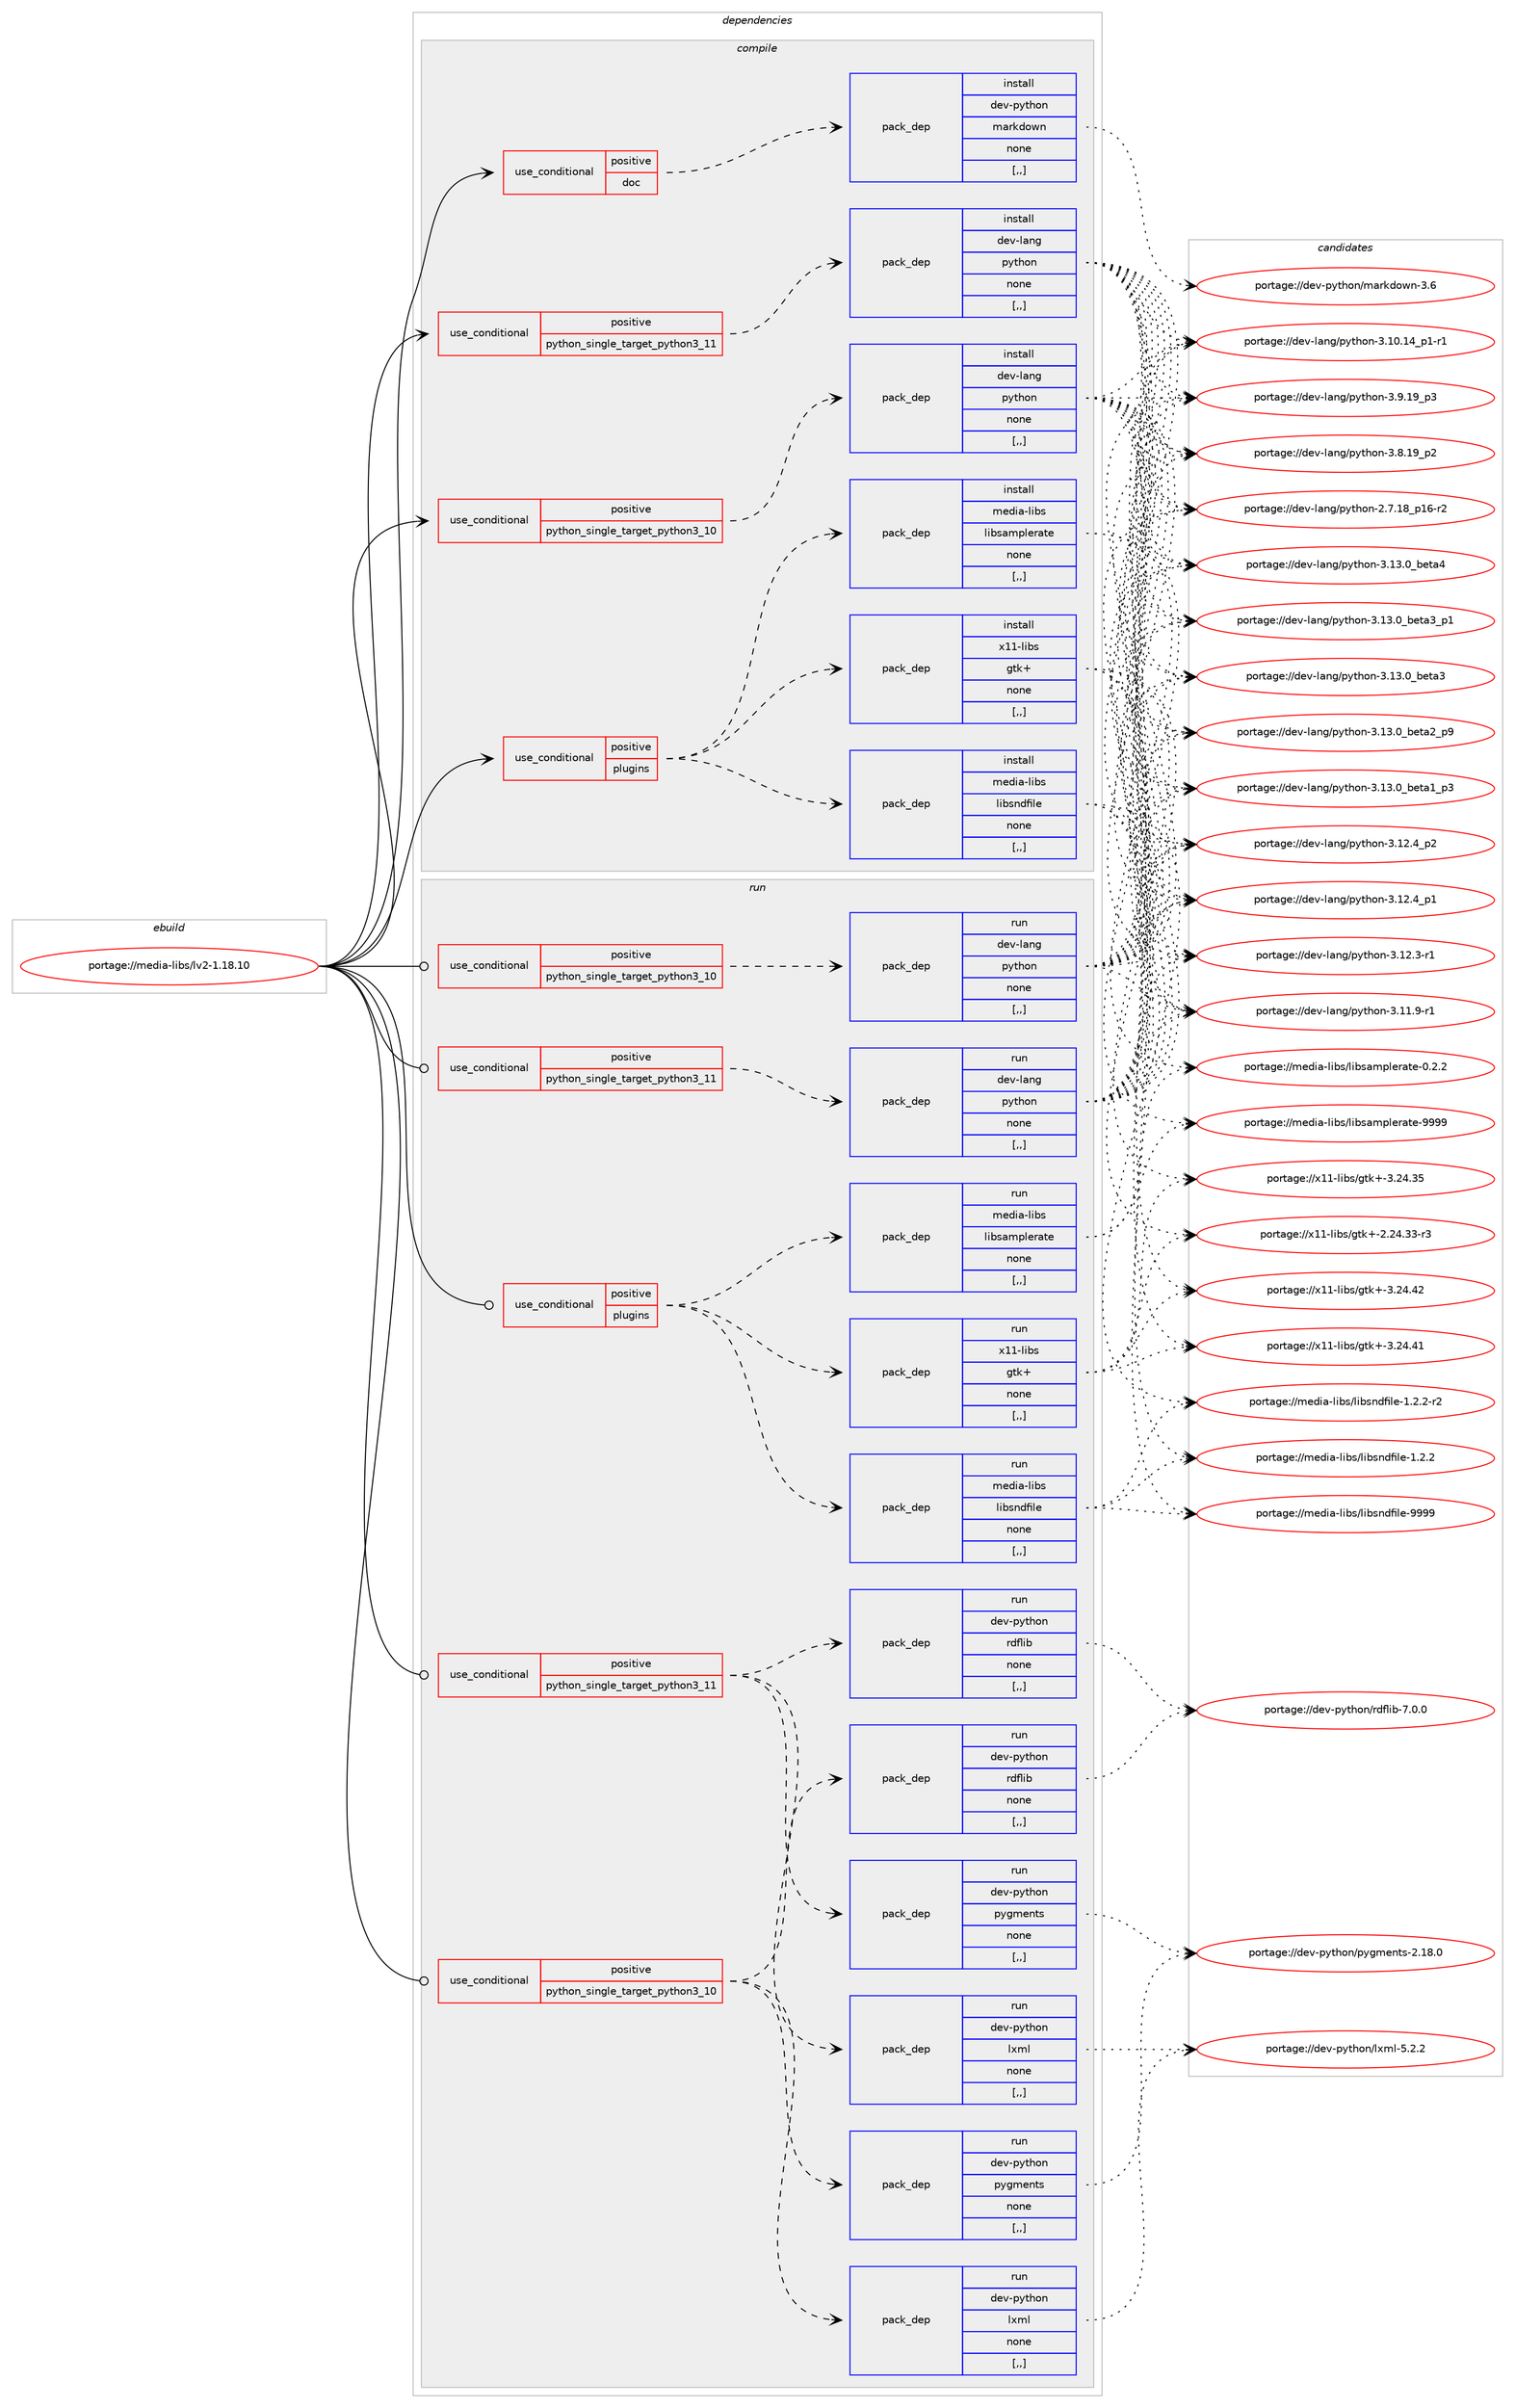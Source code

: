 digraph prolog {

# *************
# Graph options
# *************

newrank=true;
concentrate=true;
compound=true;
graph [rankdir=LR,fontname=Helvetica,fontsize=10,ranksep=1.5];#, ranksep=2.5, nodesep=0.2];
edge  [arrowhead=vee];
node  [fontname=Helvetica,fontsize=10];

# **********
# The ebuild
# **********

subgraph cluster_leftcol {
color=gray;
label=<<i>ebuild</i>>;
id [label="portage://media-libs/lv2-1.18.10", color=red, width=4, href="../media-libs/lv2-1.18.10.svg"];
}

# ****************
# The dependencies
# ****************

subgraph cluster_midcol {
color=gray;
label=<<i>dependencies</i>>;
subgraph cluster_compile {
fillcolor="#eeeeee";
style=filled;
label=<<i>compile</i>>;
subgraph cond76429 {
dependency302108 [label=<<TABLE BORDER="0" CELLBORDER="1" CELLSPACING="0" CELLPADDING="4"><TR><TD ROWSPAN="3" CELLPADDING="10">use_conditional</TD></TR><TR><TD>positive</TD></TR><TR><TD>doc</TD></TR></TABLE>>, shape=none, color=red];
subgraph pack223314 {
dependency302109 [label=<<TABLE BORDER="0" CELLBORDER="1" CELLSPACING="0" CELLPADDING="4" WIDTH="220"><TR><TD ROWSPAN="6" CELLPADDING="30">pack_dep</TD></TR><TR><TD WIDTH="110">install</TD></TR><TR><TD>dev-python</TD></TR><TR><TD>markdown</TD></TR><TR><TD>none</TD></TR><TR><TD>[,,]</TD></TR></TABLE>>, shape=none, color=blue];
}
dependency302108:e -> dependency302109:w [weight=20,style="dashed",arrowhead="vee"];
}
id:e -> dependency302108:w [weight=20,style="solid",arrowhead="vee"];
subgraph cond76430 {
dependency302110 [label=<<TABLE BORDER="0" CELLBORDER="1" CELLSPACING="0" CELLPADDING="4"><TR><TD ROWSPAN="3" CELLPADDING="10">use_conditional</TD></TR><TR><TD>positive</TD></TR><TR><TD>plugins</TD></TR></TABLE>>, shape=none, color=red];
subgraph pack223315 {
dependency302111 [label=<<TABLE BORDER="0" CELLBORDER="1" CELLSPACING="0" CELLPADDING="4" WIDTH="220"><TR><TD ROWSPAN="6" CELLPADDING="30">pack_dep</TD></TR><TR><TD WIDTH="110">install</TD></TR><TR><TD>media-libs</TD></TR><TR><TD>libsamplerate</TD></TR><TR><TD>none</TD></TR><TR><TD>[,,]</TD></TR></TABLE>>, shape=none, color=blue];
}
dependency302110:e -> dependency302111:w [weight=20,style="dashed",arrowhead="vee"];
subgraph pack223316 {
dependency302112 [label=<<TABLE BORDER="0" CELLBORDER="1" CELLSPACING="0" CELLPADDING="4" WIDTH="220"><TR><TD ROWSPAN="6" CELLPADDING="30">pack_dep</TD></TR><TR><TD WIDTH="110">install</TD></TR><TR><TD>media-libs</TD></TR><TR><TD>libsndfile</TD></TR><TR><TD>none</TD></TR><TR><TD>[,,]</TD></TR></TABLE>>, shape=none, color=blue];
}
dependency302110:e -> dependency302112:w [weight=20,style="dashed",arrowhead="vee"];
subgraph pack223317 {
dependency302113 [label=<<TABLE BORDER="0" CELLBORDER="1" CELLSPACING="0" CELLPADDING="4" WIDTH="220"><TR><TD ROWSPAN="6" CELLPADDING="30">pack_dep</TD></TR><TR><TD WIDTH="110">install</TD></TR><TR><TD>x11-libs</TD></TR><TR><TD>gtk+</TD></TR><TR><TD>none</TD></TR><TR><TD>[,,]</TD></TR></TABLE>>, shape=none, color=blue];
}
dependency302110:e -> dependency302113:w [weight=20,style="dashed",arrowhead="vee"];
}
id:e -> dependency302110:w [weight=20,style="solid",arrowhead="vee"];
subgraph cond76431 {
dependency302114 [label=<<TABLE BORDER="0" CELLBORDER="1" CELLSPACING="0" CELLPADDING="4"><TR><TD ROWSPAN="3" CELLPADDING="10">use_conditional</TD></TR><TR><TD>positive</TD></TR><TR><TD>python_single_target_python3_10</TD></TR></TABLE>>, shape=none, color=red];
subgraph pack223318 {
dependency302115 [label=<<TABLE BORDER="0" CELLBORDER="1" CELLSPACING="0" CELLPADDING="4" WIDTH="220"><TR><TD ROWSPAN="6" CELLPADDING="30">pack_dep</TD></TR><TR><TD WIDTH="110">install</TD></TR><TR><TD>dev-lang</TD></TR><TR><TD>python</TD></TR><TR><TD>none</TD></TR><TR><TD>[,,]</TD></TR></TABLE>>, shape=none, color=blue];
}
dependency302114:e -> dependency302115:w [weight=20,style="dashed",arrowhead="vee"];
}
id:e -> dependency302114:w [weight=20,style="solid",arrowhead="vee"];
subgraph cond76432 {
dependency302116 [label=<<TABLE BORDER="0" CELLBORDER="1" CELLSPACING="0" CELLPADDING="4"><TR><TD ROWSPAN="3" CELLPADDING="10">use_conditional</TD></TR><TR><TD>positive</TD></TR><TR><TD>python_single_target_python3_11</TD></TR></TABLE>>, shape=none, color=red];
subgraph pack223319 {
dependency302117 [label=<<TABLE BORDER="0" CELLBORDER="1" CELLSPACING="0" CELLPADDING="4" WIDTH="220"><TR><TD ROWSPAN="6" CELLPADDING="30">pack_dep</TD></TR><TR><TD WIDTH="110">install</TD></TR><TR><TD>dev-lang</TD></TR><TR><TD>python</TD></TR><TR><TD>none</TD></TR><TR><TD>[,,]</TD></TR></TABLE>>, shape=none, color=blue];
}
dependency302116:e -> dependency302117:w [weight=20,style="dashed",arrowhead="vee"];
}
id:e -> dependency302116:w [weight=20,style="solid",arrowhead="vee"];
}
subgraph cluster_compileandrun {
fillcolor="#eeeeee";
style=filled;
label=<<i>compile and run</i>>;
}
subgraph cluster_run {
fillcolor="#eeeeee";
style=filled;
label=<<i>run</i>>;
subgraph cond76433 {
dependency302118 [label=<<TABLE BORDER="0" CELLBORDER="1" CELLSPACING="0" CELLPADDING="4"><TR><TD ROWSPAN="3" CELLPADDING="10">use_conditional</TD></TR><TR><TD>positive</TD></TR><TR><TD>plugins</TD></TR></TABLE>>, shape=none, color=red];
subgraph pack223320 {
dependency302119 [label=<<TABLE BORDER="0" CELLBORDER="1" CELLSPACING="0" CELLPADDING="4" WIDTH="220"><TR><TD ROWSPAN="6" CELLPADDING="30">pack_dep</TD></TR><TR><TD WIDTH="110">run</TD></TR><TR><TD>media-libs</TD></TR><TR><TD>libsamplerate</TD></TR><TR><TD>none</TD></TR><TR><TD>[,,]</TD></TR></TABLE>>, shape=none, color=blue];
}
dependency302118:e -> dependency302119:w [weight=20,style="dashed",arrowhead="vee"];
subgraph pack223321 {
dependency302120 [label=<<TABLE BORDER="0" CELLBORDER="1" CELLSPACING="0" CELLPADDING="4" WIDTH="220"><TR><TD ROWSPAN="6" CELLPADDING="30">pack_dep</TD></TR><TR><TD WIDTH="110">run</TD></TR><TR><TD>media-libs</TD></TR><TR><TD>libsndfile</TD></TR><TR><TD>none</TD></TR><TR><TD>[,,]</TD></TR></TABLE>>, shape=none, color=blue];
}
dependency302118:e -> dependency302120:w [weight=20,style="dashed",arrowhead="vee"];
subgraph pack223322 {
dependency302121 [label=<<TABLE BORDER="0" CELLBORDER="1" CELLSPACING="0" CELLPADDING="4" WIDTH="220"><TR><TD ROWSPAN="6" CELLPADDING="30">pack_dep</TD></TR><TR><TD WIDTH="110">run</TD></TR><TR><TD>x11-libs</TD></TR><TR><TD>gtk+</TD></TR><TR><TD>none</TD></TR><TR><TD>[,,]</TD></TR></TABLE>>, shape=none, color=blue];
}
dependency302118:e -> dependency302121:w [weight=20,style="dashed",arrowhead="vee"];
}
id:e -> dependency302118:w [weight=20,style="solid",arrowhead="odot"];
subgraph cond76434 {
dependency302122 [label=<<TABLE BORDER="0" CELLBORDER="1" CELLSPACING="0" CELLPADDING="4"><TR><TD ROWSPAN="3" CELLPADDING="10">use_conditional</TD></TR><TR><TD>positive</TD></TR><TR><TD>python_single_target_python3_10</TD></TR></TABLE>>, shape=none, color=red];
subgraph pack223323 {
dependency302123 [label=<<TABLE BORDER="0" CELLBORDER="1" CELLSPACING="0" CELLPADDING="4" WIDTH="220"><TR><TD ROWSPAN="6" CELLPADDING="30">pack_dep</TD></TR><TR><TD WIDTH="110">run</TD></TR><TR><TD>dev-lang</TD></TR><TR><TD>python</TD></TR><TR><TD>none</TD></TR><TR><TD>[,,]</TD></TR></TABLE>>, shape=none, color=blue];
}
dependency302122:e -> dependency302123:w [weight=20,style="dashed",arrowhead="vee"];
}
id:e -> dependency302122:w [weight=20,style="solid",arrowhead="odot"];
subgraph cond76435 {
dependency302124 [label=<<TABLE BORDER="0" CELLBORDER="1" CELLSPACING="0" CELLPADDING="4"><TR><TD ROWSPAN="3" CELLPADDING="10">use_conditional</TD></TR><TR><TD>positive</TD></TR><TR><TD>python_single_target_python3_10</TD></TR></TABLE>>, shape=none, color=red];
subgraph pack223324 {
dependency302125 [label=<<TABLE BORDER="0" CELLBORDER="1" CELLSPACING="0" CELLPADDING="4" WIDTH="220"><TR><TD ROWSPAN="6" CELLPADDING="30">pack_dep</TD></TR><TR><TD WIDTH="110">run</TD></TR><TR><TD>dev-python</TD></TR><TR><TD>lxml</TD></TR><TR><TD>none</TD></TR><TR><TD>[,,]</TD></TR></TABLE>>, shape=none, color=blue];
}
dependency302124:e -> dependency302125:w [weight=20,style="dashed",arrowhead="vee"];
subgraph pack223325 {
dependency302126 [label=<<TABLE BORDER="0" CELLBORDER="1" CELLSPACING="0" CELLPADDING="4" WIDTH="220"><TR><TD ROWSPAN="6" CELLPADDING="30">pack_dep</TD></TR><TR><TD WIDTH="110">run</TD></TR><TR><TD>dev-python</TD></TR><TR><TD>pygments</TD></TR><TR><TD>none</TD></TR><TR><TD>[,,]</TD></TR></TABLE>>, shape=none, color=blue];
}
dependency302124:e -> dependency302126:w [weight=20,style="dashed",arrowhead="vee"];
subgraph pack223326 {
dependency302127 [label=<<TABLE BORDER="0" CELLBORDER="1" CELLSPACING="0" CELLPADDING="4" WIDTH="220"><TR><TD ROWSPAN="6" CELLPADDING="30">pack_dep</TD></TR><TR><TD WIDTH="110">run</TD></TR><TR><TD>dev-python</TD></TR><TR><TD>rdflib</TD></TR><TR><TD>none</TD></TR><TR><TD>[,,]</TD></TR></TABLE>>, shape=none, color=blue];
}
dependency302124:e -> dependency302127:w [weight=20,style="dashed",arrowhead="vee"];
}
id:e -> dependency302124:w [weight=20,style="solid",arrowhead="odot"];
subgraph cond76436 {
dependency302128 [label=<<TABLE BORDER="0" CELLBORDER="1" CELLSPACING="0" CELLPADDING="4"><TR><TD ROWSPAN="3" CELLPADDING="10">use_conditional</TD></TR><TR><TD>positive</TD></TR><TR><TD>python_single_target_python3_11</TD></TR></TABLE>>, shape=none, color=red];
subgraph pack223327 {
dependency302129 [label=<<TABLE BORDER="0" CELLBORDER="1" CELLSPACING="0" CELLPADDING="4" WIDTH="220"><TR><TD ROWSPAN="6" CELLPADDING="30">pack_dep</TD></TR><TR><TD WIDTH="110">run</TD></TR><TR><TD>dev-lang</TD></TR><TR><TD>python</TD></TR><TR><TD>none</TD></TR><TR><TD>[,,]</TD></TR></TABLE>>, shape=none, color=blue];
}
dependency302128:e -> dependency302129:w [weight=20,style="dashed",arrowhead="vee"];
}
id:e -> dependency302128:w [weight=20,style="solid",arrowhead="odot"];
subgraph cond76437 {
dependency302130 [label=<<TABLE BORDER="0" CELLBORDER="1" CELLSPACING="0" CELLPADDING="4"><TR><TD ROWSPAN="3" CELLPADDING="10">use_conditional</TD></TR><TR><TD>positive</TD></TR><TR><TD>python_single_target_python3_11</TD></TR></TABLE>>, shape=none, color=red];
subgraph pack223328 {
dependency302131 [label=<<TABLE BORDER="0" CELLBORDER="1" CELLSPACING="0" CELLPADDING="4" WIDTH="220"><TR><TD ROWSPAN="6" CELLPADDING="30">pack_dep</TD></TR><TR><TD WIDTH="110">run</TD></TR><TR><TD>dev-python</TD></TR><TR><TD>lxml</TD></TR><TR><TD>none</TD></TR><TR><TD>[,,]</TD></TR></TABLE>>, shape=none, color=blue];
}
dependency302130:e -> dependency302131:w [weight=20,style="dashed",arrowhead="vee"];
subgraph pack223329 {
dependency302132 [label=<<TABLE BORDER="0" CELLBORDER="1" CELLSPACING="0" CELLPADDING="4" WIDTH="220"><TR><TD ROWSPAN="6" CELLPADDING="30">pack_dep</TD></TR><TR><TD WIDTH="110">run</TD></TR><TR><TD>dev-python</TD></TR><TR><TD>pygments</TD></TR><TR><TD>none</TD></TR><TR><TD>[,,]</TD></TR></TABLE>>, shape=none, color=blue];
}
dependency302130:e -> dependency302132:w [weight=20,style="dashed",arrowhead="vee"];
subgraph pack223330 {
dependency302133 [label=<<TABLE BORDER="0" CELLBORDER="1" CELLSPACING="0" CELLPADDING="4" WIDTH="220"><TR><TD ROWSPAN="6" CELLPADDING="30">pack_dep</TD></TR><TR><TD WIDTH="110">run</TD></TR><TR><TD>dev-python</TD></TR><TR><TD>rdflib</TD></TR><TR><TD>none</TD></TR><TR><TD>[,,]</TD></TR></TABLE>>, shape=none, color=blue];
}
dependency302130:e -> dependency302133:w [weight=20,style="dashed",arrowhead="vee"];
}
id:e -> dependency302130:w [weight=20,style="solid",arrowhead="odot"];
}
}

# **************
# The candidates
# **************

subgraph cluster_choices {
rank=same;
color=gray;
label=<<i>candidates</i>>;

subgraph choice223314 {
color=black;
nodesep=1;
choice10010111845112121116104111110471099711410710011111911045514654 [label="portage://dev-python/markdown-3.6", color=red, width=4,href="../dev-python/markdown-3.6.svg"];
dependency302109:e -> choice10010111845112121116104111110471099711410710011111911045514654:w [style=dotted,weight="100"];
}
subgraph choice223315 {
color=black;
nodesep=1;
choice109101100105974510810598115471081059811597109112108101114971161014557575757 [label="portage://media-libs/libsamplerate-9999", color=red, width=4,href="../media-libs/libsamplerate-9999.svg"];
choice10910110010597451081059811547108105981159710911210810111497116101454846504650 [label="portage://media-libs/libsamplerate-0.2.2", color=red, width=4,href="../media-libs/libsamplerate-0.2.2.svg"];
dependency302111:e -> choice109101100105974510810598115471081059811597109112108101114971161014557575757:w [style=dotted,weight="100"];
dependency302111:e -> choice10910110010597451081059811547108105981159710911210810111497116101454846504650:w [style=dotted,weight="100"];
}
subgraph choice223316 {
color=black;
nodesep=1;
choice10910110010597451081059811547108105981151101001021051081014557575757 [label="portage://media-libs/libsndfile-9999", color=red, width=4,href="../media-libs/libsndfile-9999.svg"];
choice10910110010597451081059811547108105981151101001021051081014549465046504511450 [label="portage://media-libs/libsndfile-1.2.2-r2", color=red, width=4,href="../media-libs/libsndfile-1.2.2-r2.svg"];
choice1091011001059745108105981154710810598115110100102105108101454946504650 [label="portage://media-libs/libsndfile-1.2.2", color=red, width=4,href="../media-libs/libsndfile-1.2.2.svg"];
dependency302112:e -> choice10910110010597451081059811547108105981151101001021051081014557575757:w [style=dotted,weight="100"];
dependency302112:e -> choice10910110010597451081059811547108105981151101001021051081014549465046504511450:w [style=dotted,weight="100"];
dependency302112:e -> choice1091011001059745108105981154710810598115110100102105108101454946504650:w [style=dotted,weight="100"];
}
subgraph choice223317 {
color=black;
nodesep=1;
choice1204949451081059811547103116107434551465052465250 [label="portage://x11-libs/gtk+-3.24.42", color=red, width=4,href="../x11-libs/gtk+-3.24.42.svg"];
choice1204949451081059811547103116107434551465052465249 [label="portage://x11-libs/gtk+-3.24.41", color=red, width=4,href="../x11-libs/gtk+-3.24.41.svg"];
choice1204949451081059811547103116107434551465052465153 [label="portage://x11-libs/gtk+-3.24.35", color=red, width=4,href="../x11-libs/gtk+-3.24.35.svg"];
choice12049494510810598115471031161074345504650524651514511451 [label="portage://x11-libs/gtk+-2.24.33-r3", color=red, width=4,href="../x11-libs/gtk+-2.24.33-r3.svg"];
dependency302113:e -> choice1204949451081059811547103116107434551465052465250:w [style=dotted,weight="100"];
dependency302113:e -> choice1204949451081059811547103116107434551465052465249:w [style=dotted,weight="100"];
dependency302113:e -> choice1204949451081059811547103116107434551465052465153:w [style=dotted,weight="100"];
dependency302113:e -> choice12049494510810598115471031161074345504650524651514511451:w [style=dotted,weight="100"];
}
subgraph choice223318 {
color=black;
nodesep=1;
choice1001011184510897110103471121211161041111104551464951464895981011169752 [label="portage://dev-lang/python-3.13.0_beta4", color=red, width=4,href="../dev-lang/python-3.13.0_beta4.svg"];
choice10010111845108971101034711212111610411111045514649514648959810111697519511249 [label="portage://dev-lang/python-3.13.0_beta3_p1", color=red, width=4,href="../dev-lang/python-3.13.0_beta3_p1.svg"];
choice1001011184510897110103471121211161041111104551464951464895981011169751 [label="portage://dev-lang/python-3.13.0_beta3", color=red, width=4,href="../dev-lang/python-3.13.0_beta3.svg"];
choice10010111845108971101034711212111610411111045514649514648959810111697509511257 [label="portage://dev-lang/python-3.13.0_beta2_p9", color=red, width=4,href="../dev-lang/python-3.13.0_beta2_p9.svg"];
choice10010111845108971101034711212111610411111045514649514648959810111697499511251 [label="portage://dev-lang/python-3.13.0_beta1_p3", color=red, width=4,href="../dev-lang/python-3.13.0_beta1_p3.svg"];
choice100101118451089711010347112121116104111110455146495046529511250 [label="portage://dev-lang/python-3.12.4_p2", color=red, width=4,href="../dev-lang/python-3.12.4_p2.svg"];
choice100101118451089711010347112121116104111110455146495046529511249 [label="portage://dev-lang/python-3.12.4_p1", color=red, width=4,href="../dev-lang/python-3.12.4_p1.svg"];
choice100101118451089711010347112121116104111110455146495046514511449 [label="portage://dev-lang/python-3.12.3-r1", color=red, width=4,href="../dev-lang/python-3.12.3-r1.svg"];
choice100101118451089711010347112121116104111110455146494946574511449 [label="portage://dev-lang/python-3.11.9-r1", color=red, width=4,href="../dev-lang/python-3.11.9-r1.svg"];
choice100101118451089711010347112121116104111110455146494846495295112494511449 [label="portage://dev-lang/python-3.10.14_p1-r1", color=red, width=4,href="../dev-lang/python-3.10.14_p1-r1.svg"];
choice100101118451089711010347112121116104111110455146574649579511251 [label="portage://dev-lang/python-3.9.19_p3", color=red, width=4,href="../dev-lang/python-3.9.19_p3.svg"];
choice100101118451089711010347112121116104111110455146564649579511250 [label="portage://dev-lang/python-3.8.19_p2", color=red, width=4,href="../dev-lang/python-3.8.19_p2.svg"];
choice100101118451089711010347112121116104111110455046554649569511249544511450 [label="portage://dev-lang/python-2.7.18_p16-r2", color=red, width=4,href="../dev-lang/python-2.7.18_p16-r2.svg"];
dependency302115:e -> choice1001011184510897110103471121211161041111104551464951464895981011169752:w [style=dotted,weight="100"];
dependency302115:e -> choice10010111845108971101034711212111610411111045514649514648959810111697519511249:w [style=dotted,weight="100"];
dependency302115:e -> choice1001011184510897110103471121211161041111104551464951464895981011169751:w [style=dotted,weight="100"];
dependency302115:e -> choice10010111845108971101034711212111610411111045514649514648959810111697509511257:w [style=dotted,weight="100"];
dependency302115:e -> choice10010111845108971101034711212111610411111045514649514648959810111697499511251:w [style=dotted,weight="100"];
dependency302115:e -> choice100101118451089711010347112121116104111110455146495046529511250:w [style=dotted,weight="100"];
dependency302115:e -> choice100101118451089711010347112121116104111110455146495046529511249:w [style=dotted,weight="100"];
dependency302115:e -> choice100101118451089711010347112121116104111110455146495046514511449:w [style=dotted,weight="100"];
dependency302115:e -> choice100101118451089711010347112121116104111110455146494946574511449:w [style=dotted,weight="100"];
dependency302115:e -> choice100101118451089711010347112121116104111110455146494846495295112494511449:w [style=dotted,weight="100"];
dependency302115:e -> choice100101118451089711010347112121116104111110455146574649579511251:w [style=dotted,weight="100"];
dependency302115:e -> choice100101118451089711010347112121116104111110455146564649579511250:w [style=dotted,weight="100"];
dependency302115:e -> choice100101118451089711010347112121116104111110455046554649569511249544511450:w [style=dotted,weight="100"];
}
subgraph choice223319 {
color=black;
nodesep=1;
choice1001011184510897110103471121211161041111104551464951464895981011169752 [label="portage://dev-lang/python-3.13.0_beta4", color=red, width=4,href="../dev-lang/python-3.13.0_beta4.svg"];
choice10010111845108971101034711212111610411111045514649514648959810111697519511249 [label="portage://dev-lang/python-3.13.0_beta3_p1", color=red, width=4,href="../dev-lang/python-3.13.0_beta3_p1.svg"];
choice1001011184510897110103471121211161041111104551464951464895981011169751 [label="portage://dev-lang/python-3.13.0_beta3", color=red, width=4,href="../dev-lang/python-3.13.0_beta3.svg"];
choice10010111845108971101034711212111610411111045514649514648959810111697509511257 [label="portage://dev-lang/python-3.13.0_beta2_p9", color=red, width=4,href="../dev-lang/python-3.13.0_beta2_p9.svg"];
choice10010111845108971101034711212111610411111045514649514648959810111697499511251 [label="portage://dev-lang/python-3.13.0_beta1_p3", color=red, width=4,href="../dev-lang/python-3.13.0_beta1_p3.svg"];
choice100101118451089711010347112121116104111110455146495046529511250 [label="portage://dev-lang/python-3.12.4_p2", color=red, width=4,href="../dev-lang/python-3.12.4_p2.svg"];
choice100101118451089711010347112121116104111110455146495046529511249 [label="portage://dev-lang/python-3.12.4_p1", color=red, width=4,href="../dev-lang/python-3.12.4_p1.svg"];
choice100101118451089711010347112121116104111110455146495046514511449 [label="portage://dev-lang/python-3.12.3-r1", color=red, width=4,href="../dev-lang/python-3.12.3-r1.svg"];
choice100101118451089711010347112121116104111110455146494946574511449 [label="portage://dev-lang/python-3.11.9-r1", color=red, width=4,href="../dev-lang/python-3.11.9-r1.svg"];
choice100101118451089711010347112121116104111110455146494846495295112494511449 [label="portage://dev-lang/python-3.10.14_p1-r1", color=red, width=4,href="../dev-lang/python-3.10.14_p1-r1.svg"];
choice100101118451089711010347112121116104111110455146574649579511251 [label="portage://dev-lang/python-3.9.19_p3", color=red, width=4,href="../dev-lang/python-3.9.19_p3.svg"];
choice100101118451089711010347112121116104111110455146564649579511250 [label="portage://dev-lang/python-3.8.19_p2", color=red, width=4,href="../dev-lang/python-3.8.19_p2.svg"];
choice100101118451089711010347112121116104111110455046554649569511249544511450 [label="portage://dev-lang/python-2.7.18_p16-r2", color=red, width=4,href="../dev-lang/python-2.7.18_p16-r2.svg"];
dependency302117:e -> choice1001011184510897110103471121211161041111104551464951464895981011169752:w [style=dotted,weight="100"];
dependency302117:e -> choice10010111845108971101034711212111610411111045514649514648959810111697519511249:w [style=dotted,weight="100"];
dependency302117:e -> choice1001011184510897110103471121211161041111104551464951464895981011169751:w [style=dotted,weight="100"];
dependency302117:e -> choice10010111845108971101034711212111610411111045514649514648959810111697509511257:w [style=dotted,weight="100"];
dependency302117:e -> choice10010111845108971101034711212111610411111045514649514648959810111697499511251:w [style=dotted,weight="100"];
dependency302117:e -> choice100101118451089711010347112121116104111110455146495046529511250:w [style=dotted,weight="100"];
dependency302117:e -> choice100101118451089711010347112121116104111110455146495046529511249:w [style=dotted,weight="100"];
dependency302117:e -> choice100101118451089711010347112121116104111110455146495046514511449:w [style=dotted,weight="100"];
dependency302117:e -> choice100101118451089711010347112121116104111110455146494946574511449:w [style=dotted,weight="100"];
dependency302117:e -> choice100101118451089711010347112121116104111110455146494846495295112494511449:w [style=dotted,weight="100"];
dependency302117:e -> choice100101118451089711010347112121116104111110455146574649579511251:w [style=dotted,weight="100"];
dependency302117:e -> choice100101118451089711010347112121116104111110455146564649579511250:w [style=dotted,weight="100"];
dependency302117:e -> choice100101118451089711010347112121116104111110455046554649569511249544511450:w [style=dotted,weight="100"];
}
subgraph choice223320 {
color=black;
nodesep=1;
choice109101100105974510810598115471081059811597109112108101114971161014557575757 [label="portage://media-libs/libsamplerate-9999", color=red, width=4,href="../media-libs/libsamplerate-9999.svg"];
choice10910110010597451081059811547108105981159710911210810111497116101454846504650 [label="portage://media-libs/libsamplerate-0.2.2", color=red, width=4,href="../media-libs/libsamplerate-0.2.2.svg"];
dependency302119:e -> choice109101100105974510810598115471081059811597109112108101114971161014557575757:w [style=dotted,weight="100"];
dependency302119:e -> choice10910110010597451081059811547108105981159710911210810111497116101454846504650:w [style=dotted,weight="100"];
}
subgraph choice223321 {
color=black;
nodesep=1;
choice10910110010597451081059811547108105981151101001021051081014557575757 [label="portage://media-libs/libsndfile-9999", color=red, width=4,href="../media-libs/libsndfile-9999.svg"];
choice10910110010597451081059811547108105981151101001021051081014549465046504511450 [label="portage://media-libs/libsndfile-1.2.2-r2", color=red, width=4,href="../media-libs/libsndfile-1.2.2-r2.svg"];
choice1091011001059745108105981154710810598115110100102105108101454946504650 [label="portage://media-libs/libsndfile-1.2.2", color=red, width=4,href="../media-libs/libsndfile-1.2.2.svg"];
dependency302120:e -> choice10910110010597451081059811547108105981151101001021051081014557575757:w [style=dotted,weight="100"];
dependency302120:e -> choice10910110010597451081059811547108105981151101001021051081014549465046504511450:w [style=dotted,weight="100"];
dependency302120:e -> choice1091011001059745108105981154710810598115110100102105108101454946504650:w [style=dotted,weight="100"];
}
subgraph choice223322 {
color=black;
nodesep=1;
choice1204949451081059811547103116107434551465052465250 [label="portage://x11-libs/gtk+-3.24.42", color=red, width=4,href="../x11-libs/gtk+-3.24.42.svg"];
choice1204949451081059811547103116107434551465052465249 [label="portage://x11-libs/gtk+-3.24.41", color=red, width=4,href="../x11-libs/gtk+-3.24.41.svg"];
choice1204949451081059811547103116107434551465052465153 [label="portage://x11-libs/gtk+-3.24.35", color=red, width=4,href="../x11-libs/gtk+-3.24.35.svg"];
choice12049494510810598115471031161074345504650524651514511451 [label="portage://x11-libs/gtk+-2.24.33-r3", color=red, width=4,href="../x11-libs/gtk+-2.24.33-r3.svg"];
dependency302121:e -> choice1204949451081059811547103116107434551465052465250:w [style=dotted,weight="100"];
dependency302121:e -> choice1204949451081059811547103116107434551465052465249:w [style=dotted,weight="100"];
dependency302121:e -> choice1204949451081059811547103116107434551465052465153:w [style=dotted,weight="100"];
dependency302121:e -> choice12049494510810598115471031161074345504650524651514511451:w [style=dotted,weight="100"];
}
subgraph choice223323 {
color=black;
nodesep=1;
choice1001011184510897110103471121211161041111104551464951464895981011169752 [label="portage://dev-lang/python-3.13.0_beta4", color=red, width=4,href="../dev-lang/python-3.13.0_beta4.svg"];
choice10010111845108971101034711212111610411111045514649514648959810111697519511249 [label="portage://dev-lang/python-3.13.0_beta3_p1", color=red, width=4,href="../dev-lang/python-3.13.0_beta3_p1.svg"];
choice1001011184510897110103471121211161041111104551464951464895981011169751 [label="portage://dev-lang/python-3.13.0_beta3", color=red, width=4,href="../dev-lang/python-3.13.0_beta3.svg"];
choice10010111845108971101034711212111610411111045514649514648959810111697509511257 [label="portage://dev-lang/python-3.13.0_beta2_p9", color=red, width=4,href="../dev-lang/python-3.13.0_beta2_p9.svg"];
choice10010111845108971101034711212111610411111045514649514648959810111697499511251 [label="portage://dev-lang/python-3.13.0_beta1_p3", color=red, width=4,href="../dev-lang/python-3.13.0_beta1_p3.svg"];
choice100101118451089711010347112121116104111110455146495046529511250 [label="portage://dev-lang/python-3.12.4_p2", color=red, width=4,href="../dev-lang/python-3.12.4_p2.svg"];
choice100101118451089711010347112121116104111110455146495046529511249 [label="portage://dev-lang/python-3.12.4_p1", color=red, width=4,href="../dev-lang/python-3.12.4_p1.svg"];
choice100101118451089711010347112121116104111110455146495046514511449 [label="portage://dev-lang/python-3.12.3-r1", color=red, width=4,href="../dev-lang/python-3.12.3-r1.svg"];
choice100101118451089711010347112121116104111110455146494946574511449 [label="portage://dev-lang/python-3.11.9-r1", color=red, width=4,href="../dev-lang/python-3.11.9-r1.svg"];
choice100101118451089711010347112121116104111110455146494846495295112494511449 [label="portage://dev-lang/python-3.10.14_p1-r1", color=red, width=4,href="../dev-lang/python-3.10.14_p1-r1.svg"];
choice100101118451089711010347112121116104111110455146574649579511251 [label="portage://dev-lang/python-3.9.19_p3", color=red, width=4,href="../dev-lang/python-3.9.19_p3.svg"];
choice100101118451089711010347112121116104111110455146564649579511250 [label="portage://dev-lang/python-3.8.19_p2", color=red, width=4,href="../dev-lang/python-3.8.19_p2.svg"];
choice100101118451089711010347112121116104111110455046554649569511249544511450 [label="portage://dev-lang/python-2.7.18_p16-r2", color=red, width=4,href="../dev-lang/python-2.7.18_p16-r2.svg"];
dependency302123:e -> choice1001011184510897110103471121211161041111104551464951464895981011169752:w [style=dotted,weight="100"];
dependency302123:e -> choice10010111845108971101034711212111610411111045514649514648959810111697519511249:w [style=dotted,weight="100"];
dependency302123:e -> choice1001011184510897110103471121211161041111104551464951464895981011169751:w [style=dotted,weight="100"];
dependency302123:e -> choice10010111845108971101034711212111610411111045514649514648959810111697509511257:w [style=dotted,weight="100"];
dependency302123:e -> choice10010111845108971101034711212111610411111045514649514648959810111697499511251:w [style=dotted,weight="100"];
dependency302123:e -> choice100101118451089711010347112121116104111110455146495046529511250:w [style=dotted,weight="100"];
dependency302123:e -> choice100101118451089711010347112121116104111110455146495046529511249:w [style=dotted,weight="100"];
dependency302123:e -> choice100101118451089711010347112121116104111110455146495046514511449:w [style=dotted,weight="100"];
dependency302123:e -> choice100101118451089711010347112121116104111110455146494946574511449:w [style=dotted,weight="100"];
dependency302123:e -> choice100101118451089711010347112121116104111110455146494846495295112494511449:w [style=dotted,weight="100"];
dependency302123:e -> choice100101118451089711010347112121116104111110455146574649579511251:w [style=dotted,weight="100"];
dependency302123:e -> choice100101118451089711010347112121116104111110455146564649579511250:w [style=dotted,weight="100"];
dependency302123:e -> choice100101118451089711010347112121116104111110455046554649569511249544511450:w [style=dotted,weight="100"];
}
subgraph choice223324 {
color=black;
nodesep=1;
choice1001011184511212111610411111047108120109108455346504650 [label="portage://dev-python/lxml-5.2.2", color=red, width=4,href="../dev-python/lxml-5.2.2.svg"];
dependency302125:e -> choice1001011184511212111610411111047108120109108455346504650:w [style=dotted,weight="100"];
}
subgraph choice223325 {
color=black;
nodesep=1;
choice100101118451121211161041111104711212110310910111011611545504649564648 [label="portage://dev-python/pygments-2.18.0", color=red, width=4,href="../dev-python/pygments-2.18.0.svg"];
dependency302126:e -> choice100101118451121211161041111104711212110310910111011611545504649564648:w [style=dotted,weight="100"];
}
subgraph choice223326 {
color=black;
nodesep=1;
choice100101118451121211161041111104711410010210810598455546484648 [label="portage://dev-python/rdflib-7.0.0", color=red, width=4,href="../dev-python/rdflib-7.0.0.svg"];
dependency302127:e -> choice100101118451121211161041111104711410010210810598455546484648:w [style=dotted,weight="100"];
}
subgraph choice223327 {
color=black;
nodesep=1;
choice1001011184510897110103471121211161041111104551464951464895981011169752 [label="portage://dev-lang/python-3.13.0_beta4", color=red, width=4,href="../dev-lang/python-3.13.0_beta4.svg"];
choice10010111845108971101034711212111610411111045514649514648959810111697519511249 [label="portage://dev-lang/python-3.13.0_beta3_p1", color=red, width=4,href="../dev-lang/python-3.13.0_beta3_p1.svg"];
choice1001011184510897110103471121211161041111104551464951464895981011169751 [label="portage://dev-lang/python-3.13.0_beta3", color=red, width=4,href="../dev-lang/python-3.13.0_beta3.svg"];
choice10010111845108971101034711212111610411111045514649514648959810111697509511257 [label="portage://dev-lang/python-3.13.0_beta2_p9", color=red, width=4,href="../dev-lang/python-3.13.0_beta2_p9.svg"];
choice10010111845108971101034711212111610411111045514649514648959810111697499511251 [label="portage://dev-lang/python-3.13.0_beta1_p3", color=red, width=4,href="../dev-lang/python-3.13.0_beta1_p3.svg"];
choice100101118451089711010347112121116104111110455146495046529511250 [label="portage://dev-lang/python-3.12.4_p2", color=red, width=4,href="../dev-lang/python-3.12.4_p2.svg"];
choice100101118451089711010347112121116104111110455146495046529511249 [label="portage://dev-lang/python-3.12.4_p1", color=red, width=4,href="../dev-lang/python-3.12.4_p1.svg"];
choice100101118451089711010347112121116104111110455146495046514511449 [label="portage://dev-lang/python-3.12.3-r1", color=red, width=4,href="../dev-lang/python-3.12.3-r1.svg"];
choice100101118451089711010347112121116104111110455146494946574511449 [label="portage://dev-lang/python-3.11.9-r1", color=red, width=4,href="../dev-lang/python-3.11.9-r1.svg"];
choice100101118451089711010347112121116104111110455146494846495295112494511449 [label="portage://dev-lang/python-3.10.14_p1-r1", color=red, width=4,href="../dev-lang/python-3.10.14_p1-r1.svg"];
choice100101118451089711010347112121116104111110455146574649579511251 [label="portage://dev-lang/python-3.9.19_p3", color=red, width=4,href="../dev-lang/python-3.9.19_p3.svg"];
choice100101118451089711010347112121116104111110455146564649579511250 [label="portage://dev-lang/python-3.8.19_p2", color=red, width=4,href="../dev-lang/python-3.8.19_p2.svg"];
choice100101118451089711010347112121116104111110455046554649569511249544511450 [label="portage://dev-lang/python-2.7.18_p16-r2", color=red, width=4,href="../dev-lang/python-2.7.18_p16-r2.svg"];
dependency302129:e -> choice1001011184510897110103471121211161041111104551464951464895981011169752:w [style=dotted,weight="100"];
dependency302129:e -> choice10010111845108971101034711212111610411111045514649514648959810111697519511249:w [style=dotted,weight="100"];
dependency302129:e -> choice1001011184510897110103471121211161041111104551464951464895981011169751:w [style=dotted,weight="100"];
dependency302129:e -> choice10010111845108971101034711212111610411111045514649514648959810111697509511257:w [style=dotted,weight="100"];
dependency302129:e -> choice10010111845108971101034711212111610411111045514649514648959810111697499511251:w [style=dotted,weight="100"];
dependency302129:e -> choice100101118451089711010347112121116104111110455146495046529511250:w [style=dotted,weight="100"];
dependency302129:e -> choice100101118451089711010347112121116104111110455146495046529511249:w [style=dotted,weight="100"];
dependency302129:e -> choice100101118451089711010347112121116104111110455146495046514511449:w [style=dotted,weight="100"];
dependency302129:e -> choice100101118451089711010347112121116104111110455146494946574511449:w [style=dotted,weight="100"];
dependency302129:e -> choice100101118451089711010347112121116104111110455146494846495295112494511449:w [style=dotted,weight="100"];
dependency302129:e -> choice100101118451089711010347112121116104111110455146574649579511251:w [style=dotted,weight="100"];
dependency302129:e -> choice100101118451089711010347112121116104111110455146564649579511250:w [style=dotted,weight="100"];
dependency302129:e -> choice100101118451089711010347112121116104111110455046554649569511249544511450:w [style=dotted,weight="100"];
}
subgraph choice223328 {
color=black;
nodesep=1;
choice1001011184511212111610411111047108120109108455346504650 [label="portage://dev-python/lxml-5.2.2", color=red, width=4,href="../dev-python/lxml-5.2.2.svg"];
dependency302131:e -> choice1001011184511212111610411111047108120109108455346504650:w [style=dotted,weight="100"];
}
subgraph choice223329 {
color=black;
nodesep=1;
choice100101118451121211161041111104711212110310910111011611545504649564648 [label="portage://dev-python/pygments-2.18.0", color=red, width=4,href="../dev-python/pygments-2.18.0.svg"];
dependency302132:e -> choice100101118451121211161041111104711212110310910111011611545504649564648:w [style=dotted,weight="100"];
}
subgraph choice223330 {
color=black;
nodesep=1;
choice100101118451121211161041111104711410010210810598455546484648 [label="portage://dev-python/rdflib-7.0.0", color=red, width=4,href="../dev-python/rdflib-7.0.0.svg"];
dependency302133:e -> choice100101118451121211161041111104711410010210810598455546484648:w [style=dotted,weight="100"];
}
}

}
